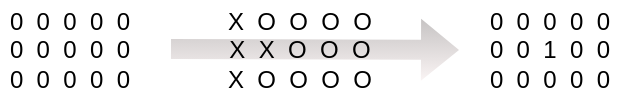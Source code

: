 <mxfile version="24.1.0" type="device">
  <diagram name="Page-1" id="0qjQd0bIqAvKOakUr5sT">
    <mxGraphModel dx="1434" dy="795" grid="1" gridSize="10" guides="1" tooltips="1" connect="1" arrows="1" fold="1" page="1" pageScale="1" pageWidth="850" pageHeight="1100" math="0" shadow="0">
      <root>
        <mxCell id="0" />
        <mxCell id="1" parent="0" />
        <mxCell id="B33dUFEOLYse5lPXIUkT-1" value="0&amp;nbsp; 0&amp;nbsp; 0&amp;nbsp; 0&amp;nbsp; 0&lt;div&gt;0&amp;nbsp; 0&amp;nbsp; 0&amp;nbsp; 0&amp;nbsp; 0&lt;/div&gt;&lt;div&gt;0&amp;nbsp; 0&amp;nbsp; 0&amp;nbsp; 0&amp;nbsp; 0&lt;/div&gt;" style="text;strokeColor=none;align=center;fillColor=none;html=1;verticalAlign=middle;whiteSpace=wrap;rounded=0;shadow=0;" parent="1" vertex="1">
          <mxGeometry x="90" y="380" width="70" height="50" as="geometry" />
        </mxCell>
        <mxCell id="B33dUFEOLYse5lPXIUkT-2" value="" style="shape=flexArrow;endArrow=classic;html=1;rounded=0;strokeColor=none;fillColor=#c6c3c3;gradientColor=#faf4f4;shadow=0;" parent="1" edge="1">
          <mxGeometry width="50" height="50" relative="1" as="geometry">
            <mxPoint x="175" y="404.5" as="sourcePoint" />
            <mxPoint x="320" y="405" as="targetPoint" />
          </mxGeometry>
        </mxCell>
        <mxCell id="B33dUFEOLYse5lPXIUkT-4" value="X&amp;nbsp; O&amp;nbsp; O&amp;nbsp; O&amp;nbsp; O&lt;br&gt;&lt;div&gt;&lt;span style=&quot;background-color: initial;&quot;&gt;X&lt;/span&gt;&amp;nbsp; X&amp;nbsp;&amp;nbsp;&lt;span style=&quot;background-color: initial;&quot;&gt;O&amp;nbsp; O&amp;nbsp; O&lt;/span&gt;&lt;/div&gt;&lt;div&gt;X&amp;nbsp; O&amp;nbsp;&amp;nbsp;&lt;span style=&quot;background-color: initial;&quot;&gt;O&amp;nbsp; O&amp;nbsp; O&lt;/span&gt;&lt;/div&gt;" style="text;strokeColor=none;align=center;fillColor=none;html=1;verticalAlign=middle;whiteSpace=wrap;rounded=0;shadow=0;" parent="1" vertex="1">
          <mxGeometry x="200" y="380" width="80" height="50" as="geometry" />
        </mxCell>
        <mxCell id="B33dUFEOLYse5lPXIUkT-6" value="0&amp;nbsp; 0&amp;nbsp; 0&amp;nbsp; 0&amp;nbsp; 0&lt;div&gt;0&amp;nbsp; 0&amp;nbsp; 1&amp;nbsp; 0&amp;nbsp; 0&lt;/div&gt;&lt;div&gt;0&amp;nbsp; 0&amp;nbsp; 0&amp;nbsp; 0&amp;nbsp; 0&lt;/div&gt;" style="text;strokeColor=none;align=center;fillColor=none;html=1;verticalAlign=middle;whiteSpace=wrap;rounded=0;shadow=0;" parent="1" vertex="1">
          <mxGeometry x="330" y="380" width="70" height="50" as="geometry" />
        </mxCell>
      </root>
    </mxGraphModel>
  </diagram>
</mxfile>
